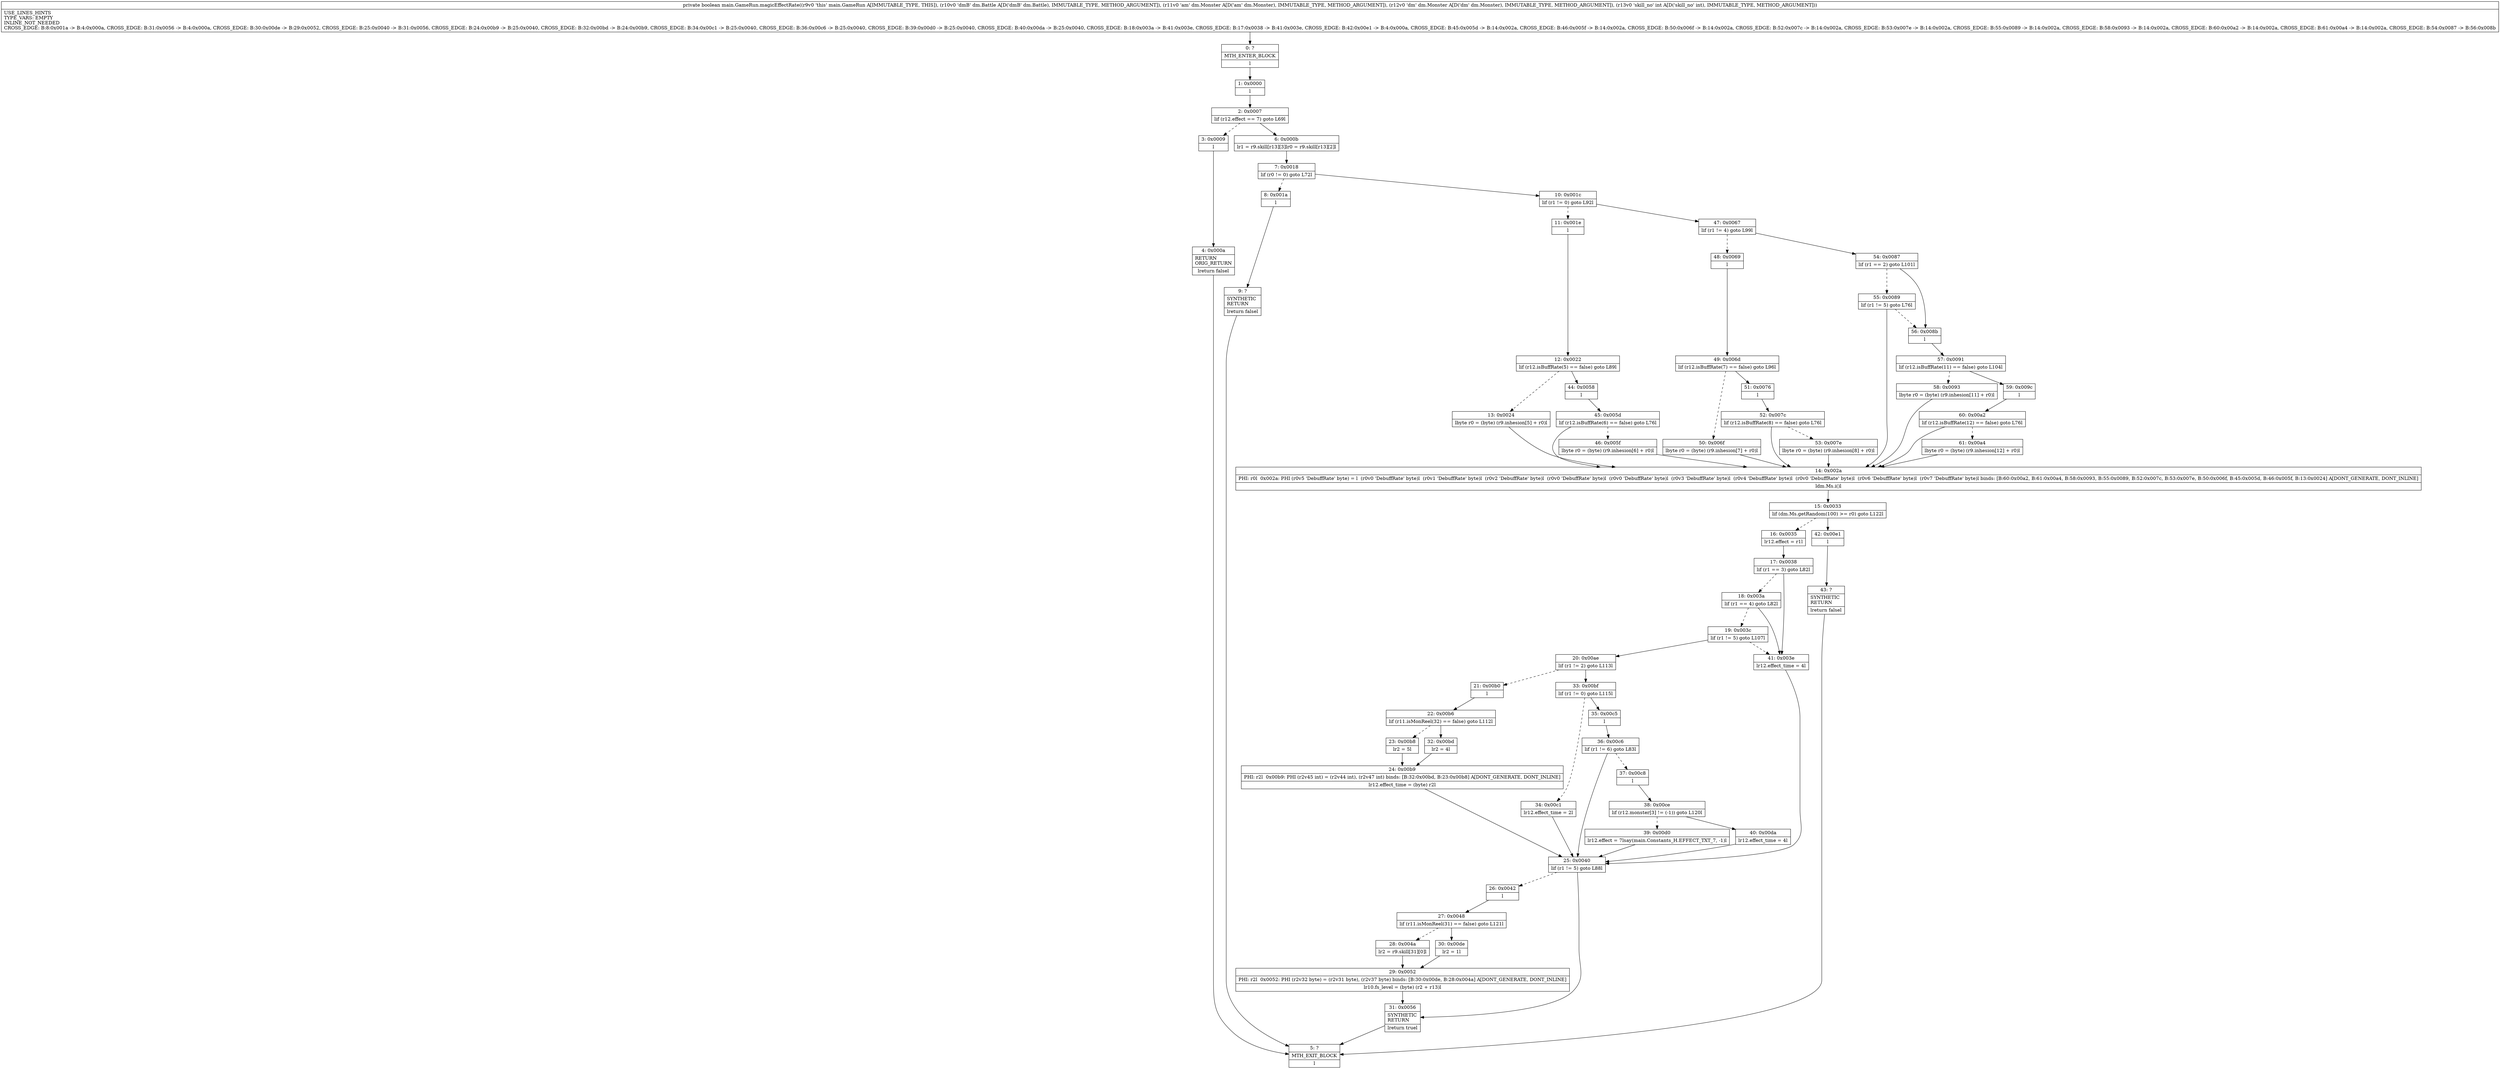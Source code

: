 digraph "CFG formain.GameRun.magicEffectRate(Ldm\/Battle;Ldm\/Monster;Ldm\/Monster;I)Z" {
Node_0 [shape=record,label="{0\:\ ?|MTH_ENTER_BLOCK\l|l}"];
Node_1 [shape=record,label="{1\:\ 0x0000|l}"];
Node_2 [shape=record,label="{2\:\ 0x0007|lif (r12.effect == 7) goto L69l}"];
Node_3 [shape=record,label="{3\:\ 0x0009|l}"];
Node_4 [shape=record,label="{4\:\ 0x000a|RETURN\lORIG_RETURN\l|lreturn falsel}"];
Node_5 [shape=record,label="{5\:\ ?|MTH_EXIT_BLOCK\l|l}"];
Node_6 [shape=record,label="{6\:\ 0x000b|lr1 = r9.skill[r13][3]lr0 = r9.skill[r13][2]l}"];
Node_7 [shape=record,label="{7\:\ 0x0018|lif (r0 != 0) goto L72l}"];
Node_8 [shape=record,label="{8\:\ 0x001a|l}"];
Node_9 [shape=record,label="{9\:\ ?|SYNTHETIC\lRETURN\l|lreturn falsel}"];
Node_10 [shape=record,label="{10\:\ 0x001c|lif (r1 != 0) goto L92l}"];
Node_11 [shape=record,label="{11\:\ 0x001e|l}"];
Node_12 [shape=record,label="{12\:\ 0x0022|lif (r12.isBuffRate(5) == false) goto L89l}"];
Node_13 [shape=record,label="{13\:\ 0x0024|lbyte r0 = (byte) (r9.inhesion[5] + r0)l}"];
Node_14 [shape=record,label="{14\:\ 0x002a|PHI: r0l  0x002a: PHI (r0v5 'DebuffRate' byte) = l  (r0v0 'DebuffRate' byte)l  (r0v1 'DebuffRate' byte)l  (r0v2 'DebuffRate' byte)l  (r0v0 'DebuffRate' byte)l  (r0v0 'DebuffRate' byte)l  (r0v3 'DebuffRate' byte)l  (r0v4 'DebuffRate' byte)l  (r0v0 'DebuffRate' byte)l  (r0v6 'DebuffRate' byte)l  (r0v7 'DebuffRate' byte)l binds: [B:60:0x00a2, B:61:0x00a4, B:58:0x0093, B:55:0x0089, B:52:0x007c, B:53:0x007e, B:50:0x006f, B:45:0x005d, B:46:0x005f, B:13:0x0024] A[DONT_GENERATE, DONT_INLINE]\l|ldm.Ms.i()l}"];
Node_15 [shape=record,label="{15\:\ 0x0033|lif (dm.Ms.getRandom(100) \>= r0) goto L122l}"];
Node_16 [shape=record,label="{16\:\ 0x0035|lr12.effect = r1l}"];
Node_17 [shape=record,label="{17\:\ 0x0038|lif (r1 == 3) goto L82l}"];
Node_18 [shape=record,label="{18\:\ 0x003a|lif (r1 == 4) goto L82l}"];
Node_19 [shape=record,label="{19\:\ 0x003c|lif (r1 != 5) goto L107l}"];
Node_20 [shape=record,label="{20\:\ 0x00ae|lif (r1 != 2) goto L113l}"];
Node_21 [shape=record,label="{21\:\ 0x00b0|l}"];
Node_22 [shape=record,label="{22\:\ 0x00b6|lif (r11.isMonReel(32) == false) goto L112l}"];
Node_23 [shape=record,label="{23\:\ 0x00b8|lr2 = 5l}"];
Node_24 [shape=record,label="{24\:\ 0x00b9|PHI: r2l  0x00b9: PHI (r2v45 int) = (r2v44 int), (r2v47 int) binds: [B:32:0x00bd, B:23:0x00b8] A[DONT_GENERATE, DONT_INLINE]\l|lr12.effect_time = (byte) r2l}"];
Node_25 [shape=record,label="{25\:\ 0x0040|lif (r1 != 5) goto L88l}"];
Node_26 [shape=record,label="{26\:\ 0x0042|l}"];
Node_27 [shape=record,label="{27\:\ 0x0048|lif (r11.isMonReel(31) == false) goto L121l}"];
Node_28 [shape=record,label="{28\:\ 0x004a|lr2 = r9.skill[31][0]l}"];
Node_29 [shape=record,label="{29\:\ 0x0052|PHI: r2l  0x0052: PHI (r2v32 byte) = (r2v31 byte), (r2v37 byte) binds: [B:30:0x00de, B:28:0x004a] A[DONT_GENERATE, DONT_INLINE]\l|lr10.fs_level = (byte) (r2 + r13)l}"];
Node_30 [shape=record,label="{30\:\ 0x00de|lr2 = 1l}"];
Node_31 [shape=record,label="{31\:\ 0x0056|SYNTHETIC\lRETURN\l|lreturn truel}"];
Node_32 [shape=record,label="{32\:\ 0x00bd|lr2 = 4l}"];
Node_33 [shape=record,label="{33\:\ 0x00bf|lif (r1 != 0) goto L115l}"];
Node_34 [shape=record,label="{34\:\ 0x00c1|lr12.effect_time = 2l}"];
Node_35 [shape=record,label="{35\:\ 0x00c5|l}"];
Node_36 [shape=record,label="{36\:\ 0x00c6|lif (r1 != 6) goto L83l}"];
Node_37 [shape=record,label="{37\:\ 0x00c8|l}"];
Node_38 [shape=record,label="{38\:\ 0x00ce|lif (r12.monster[3] != (\-1)) goto L120l}"];
Node_39 [shape=record,label="{39\:\ 0x00d0|lr12.effect = 7lsay(main.Constants_H.EFFECT_TXT_7, \-1)l}"];
Node_40 [shape=record,label="{40\:\ 0x00da|lr12.effect_time = 4l}"];
Node_41 [shape=record,label="{41\:\ 0x003e|lr12.effect_time = 4l}"];
Node_42 [shape=record,label="{42\:\ 0x00e1|l}"];
Node_43 [shape=record,label="{43\:\ ?|SYNTHETIC\lRETURN\l|lreturn falsel}"];
Node_44 [shape=record,label="{44\:\ 0x0058|l}"];
Node_45 [shape=record,label="{45\:\ 0x005d|lif (r12.isBuffRate(6) == false) goto L76l}"];
Node_46 [shape=record,label="{46\:\ 0x005f|lbyte r0 = (byte) (r9.inhesion[6] + r0)l}"];
Node_47 [shape=record,label="{47\:\ 0x0067|lif (r1 != 4) goto L99l}"];
Node_48 [shape=record,label="{48\:\ 0x0069|l}"];
Node_49 [shape=record,label="{49\:\ 0x006d|lif (r12.isBuffRate(7) == false) goto L96l}"];
Node_50 [shape=record,label="{50\:\ 0x006f|lbyte r0 = (byte) (r9.inhesion[7] + r0)l}"];
Node_51 [shape=record,label="{51\:\ 0x0076|l}"];
Node_52 [shape=record,label="{52\:\ 0x007c|lif (r12.isBuffRate(8) == false) goto L76l}"];
Node_53 [shape=record,label="{53\:\ 0x007e|lbyte r0 = (byte) (r9.inhesion[8] + r0)l}"];
Node_54 [shape=record,label="{54\:\ 0x0087|lif (r1 == 2) goto L101l}"];
Node_55 [shape=record,label="{55\:\ 0x0089|lif (r1 != 5) goto L76l}"];
Node_56 [shape=record,label="{56\:\ 0x008b|l}"];
Node_57 [shape=record,label="{57\:\ 0x0091|lif (r12.isBuffRate(11) == false) goto L104l}"];
Node_58 [shape=record,label="{58\:\ 0x0093|lbyte r0 = (byte) (r9.inhesion[11] + r0)l}"];
Node_59 [shape=record,label="{59\:\ 0x009c|l}"];
Node_60 [shape=record,label="{60\:\ 0x00a2|lif (r12.isBuffRate(12) == false) goto L76l}"];
Node_61 [shape=record,label="{61\:\ 0x00a4|lbyte r0 = (byte) (r9.inhesion[12] + r0)l}"];
MethodNode[shape=record,label="{private boolean main.GameRun.magicEffectRate((r9v0 'this' main.GameRun A[IMMUTABLE_TYPE, THIS]), (r10v0 'dmB' dm.Battle A[D('dmB' dm.Battle), IMMUTABLE_TYPE, METHOD_ARGUMENT]), (r11v0 'am' dm.Monster A[D('am' dm.Monster), IMMUTABLE_TYPE, METHOD_ARGUMENT]), (r12v0 'dm' dm.Monster A[D('dm' dm.Monster), IMMUTABLE_TYPE, METHOD_ARGUMENT]), (r13v0 'skill_no' int A[D('skill_no' int), IMMUTABLE_TYPE, METHOD_ARGUMENT]))  | USE_LINES_HINTS\lTYPE_VARS: EMPTY\lINLINE_NOT_NEEDED\lCROSS_EDGE: B:8:0x001a \-\> B:4:0x000a, CROSS_EDGE: B:31:0x0056 \-\> B:4:0x000a, CROSS_EDGE: B:30:0x00de \-\> B:29:0x0052, CROSS_EDGE: B:25:0x0040 \-\> B:31:0x0056, CROSS_EDGE: B:24:0x00b9 \-\> B:25:0x0040, CROSS_EDGE: B:32:0x00bd \-\> B:24:0x00b9, CROSS_EDGE: B:34:0x00c1 \-\> B:25:0x0040, CROSS_EDGE: B:36:0x00c6 \-\> B:25:0x0040, CROSS_EDGE: B:39:0x00d0 \-\> B:25:0x0040, CROSS_EDGE: B:40:0x00da \-\> B:25:0x0040, CROSS_EDGE: B:18:0x003a \-\> B:41:0x003e, CROSS_EDGE: B:17:0x0038 \-\> B:41:0x003e, CROSS_EDGE: B:42:0x00e1 \-\> B:4:0x000a, CROSS_EDGE: B:45:0x005d \-\> B:14:0x002a, CROSS_EDGE: B:46:0x005f \-\> B:14:0x002a, CROSS_EDGE: B:50:0x006f \-\> B:14:0x002a, CROSS_EDGE: B:52:0x007c \-\> B:14:0x002a, CROSS_EDGE: B:53:0x007e \-\> B:14:0x002a, CROSS_EDGE: B:55:0x0089 \-\> B:14:0x002a, CROSS_EDGE: B:58:0x0093 \-\> B:14:0x002a, CROSS_EDGE: B:60:0x00a2 \-\> B:14:0x002a, CROSS_EDGE: B:61:0x00a4 \-\> B:14:0x002a, CROSS_EDGE: B:54:0x0087 \-\> B:56:0x008b\l}"];
MethodNode -> Node_0;
Node_0 -> Node_1;
Node_1 -> Node_2;
Node_2 -> Node_3[style=dashed];
Node_2 -> Node_6;
Node_3 -> Node_4;
Node_4 -> Node_5;
Node_6 -> Node_7;
Node_7 -> Node_8[style=dashed];
Node_7 -> Node_10;
Node_8 -> Node_9;
Node_9 -> Node_5;
Node_10 -> Node_11[style=dashed];
Node_10 -> Node_47;
Node_11 -> Node_12;
Node_12 -> Node_13[style=dashed];
Node_12 -> Node_44;
Node_13 -> Node_14;
Node_14 -> Node_15;
Node_15 -> Node_16[style=dashed];
Node_15 -> Node_42;
Node_16 -> Node_17;
Node_17 -> Node_18[style=dashed];
Node_17 -> Node_41;
Node_18 -> Node_19[style=dashed];
Node_18 -> Node_41;
Node_19 -> Node_41[style=dashed];
Node_19 -> Node_20;
Node_20 -> Node_21[style=dashed];
Node_20 -> Node_33;
Node_21 -> Node_22;
Node_22 -> Node_23[style=dashed];
Node_22 -> Node_32;
Node_23 -> Node_24;
Node_24 -> Node_25;
Node_25 -> Node_26[style=dashed];
Node_25 -> Node_31;
Node_26 -> Node_27;
Node_27 -> Node_28[style=dashed];
Node_27 -> Node_30;
Node_28 -> Node_29;
Node_29 -> Node_31;
Node_30 -> Node_29;
Node_31 -> Node_5;
Node_32 -> Node_24;
Node_33 -> Node_34[style=dashed];
Node_33 -> Node_35;
Node_34 -> Node_25;
Node_35 -> Node_36;
Node_36 -> Node_25;
Node_36 -> Node_37[style=dashed];
Node_37 -> Node_38;
Node_38 -> Node_39[style=dashed];
Node_38 -> Node_40;
Node_39 -> Node_25;
Node_40 -> Node_25;
Node_41 -> Node_25;
Node_42 -> Node_43;
Node_43 -> Node_5;
Node_44 -> Node_45;
Node_45 -> Node_14;
Node_45 -> Node_46[style=dashed];
Node_46 -> Node_14;
Node_47 -> Node_48[style=dashed];
Node_47 -> Node_54;
Node_48 -> Node_49;
Node_49 -> Node_50[style=dashed];
Node_49 -> Node_51;
Node_50 -> Node_14;
Node_51 -> Node_52;
Node_52 -> Node_14;
Node_52 -> Node_53[style=dashed];
Node_53 -> Node_14;
Node_54 -> Node_55[style=dashed];
Node_54 -> Node_56;
Node_55 -> Node_14;
Node_55 -> Node_56[style=dashed];
Node_56 -> Node_57;
Node_57 -> Node_58[style=dashed];
Node_57 -> Node_59;
Node_58 -> Node_14;
Node_59 -> Node_60;
Node_60 -> Node_14;
Node_60 -> Node_61[style=dashed];
Node_61 -> Node_14;
}

